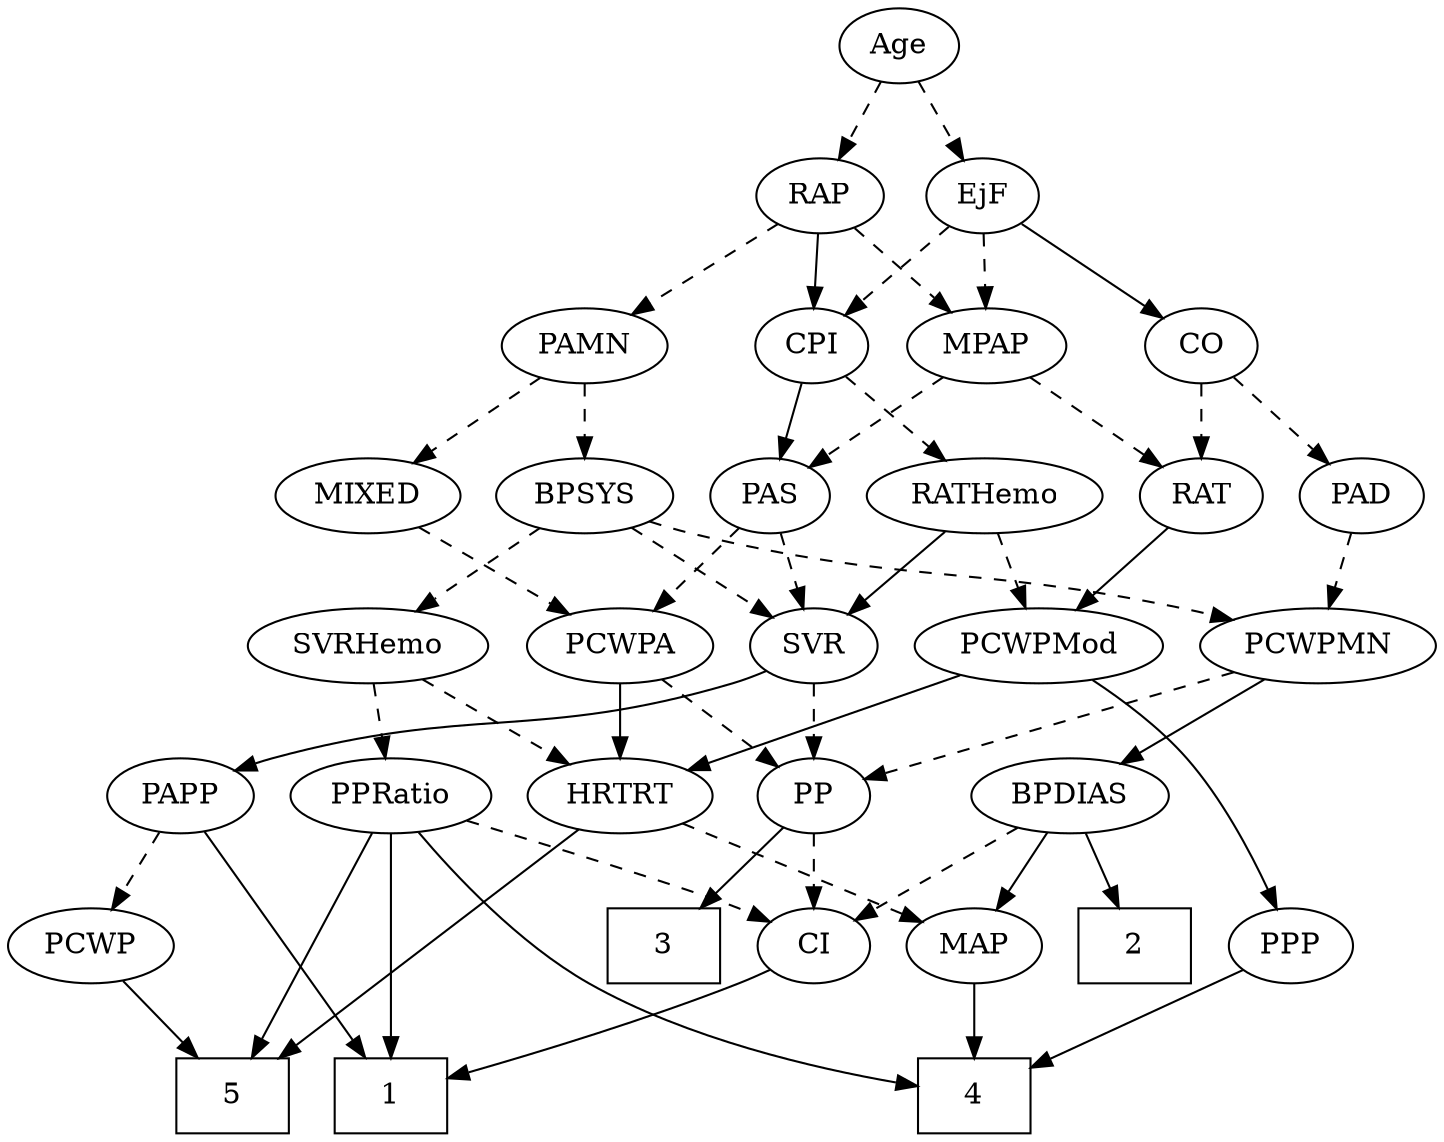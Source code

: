 strict digraph {
	graph [bb="0,0,603.6,540"];
	node [label="\N"];
	1	[height=0.5,
		pos="509,18",
		shape=box,
		width=0.75];
	2	[height=0.5,
		pos="99,90",
		shape=box,
		width=0.75];
	3	[height=0.5,
		pos="361,90",
		shape=box,
		width=0.75];
	4	[height=0.5,
		pos="175,18",
		shape=box,
		width=0.75];
	5	[height=0.5,
		pos="437,18",
		shape=box,
		width=0.75];
	Age	[height=0.5,
		pos="239,522",
		width=0.75];
	EjF	[height=0.5,
		pos="203,450",
		width=0.75];
	Age -> EjF	[pos="e,211.3,467.15 230.65,504.76 226.29,496.28 220.85,485.71 215.96,476.2",
		style=dashed];
	RAP	[height=0.5,
		pos="278,450",
		width=0.77632];
	Age -> RAP	[pos="e,269,467.15 248.05,504.76 252.82,496.19 258.78,485.49 264.13,475.9",
		style=dashed];
	MPAP	[height=0.5,
		pos="200,378",
		width=0.97491];
	EjF -> MPAP	[pos="e,200.73,396.1 202.26,431.7 201.93,423.98 201.53,414.71 201.16,406.11",
		style=dashed];
	CO	[height=0.5,
		pos="120,378",
		width=0.75];
	EjF -> CO	[pos="e,136.08,392.56 186.6,435.17 174.36,424.85 157.45,410.58 143.73,399.01",
		style=solid];
	CPI	[height=0.5,
		pos="280,378",
		width=0.75];
	EjF -> CPI	[pos="e,264.7,392.91 218.58,434.83 229.61,424.81 244.59,411.19 256.99,399.92",
		style=dashed];
	RAP -> MPAP	[pos="e,216.57,393.87 262.22,434.83 251.33,425.07 236.66,411.9 224.3,400.8",
		style=dashed];
	PAMN	[height=0.5,
		pos="402,378",
		width=1.011];
	RAP -> PAMN	[pos="e,378.96,392 298.48,437.44 317.94,426.45 347.52,409.76 370.08,397.02",
		style=dashed];
	RAP -> CPI	[pos="e,279.51,396.1 278.49,431.7 278.71,423.98 278.98,414.71 279.23,406.11",
		style=solid];
	MIXED	[height=0.5,
		pos="402,306",
		width=1.1193];
	PCWPA	[height=0.5,
		pos="290,234",
		width=1.1555];
	MIXED -> PCWPA	[pos="e,312.74,249.21 379.6,291 362.93,280.58 339.94,266.21 321.42,254.64",
		style=dashed];
	PAS	[height=0.5,
		pos="200,306",
		width=0.75];
	MPAP -> PAS	[pos="e,200,324.1 200,359.7 200,351.98 200,342.71 200,334.11",
		style=dashed];
	RAT	[height=0.5,
		pos="52,306",
		width=0.75827];
	MPAP -> RAT	[pos="e,73.848,317.33 174.89,365.13 149.52,353.12 110.25,334.55 82.96,321.64",
		style=dashed];
	BPSYS	[height=0.5,
		pos="498,306",
		width=1.0471];
	SVR	[height=0.5,
		pos="497,234",
		width=0.77632];
	BPSYS -> SVR	[pos="e,497.24,252.1 497.75,287.7 497.64,279.98 497.51,270.71 497.39,262.11",
		style=dashed];
	PCWPMN	[height=0.5,
		pos="179,234",
		width=1.3902];
	BPSYS -> PCWPMN	[pos="e,215.97,246.15 469.93,293.92 463.76,291.75 457.21,289.64 451,288 358.58,263.65 332.22,273.06 239,252 234.67,251.02 230.18,249.92 \
225.7,248.76",
		style=dashed];
	SVRHemo	[height=0.5,
		pos="401,234",
		width=1.3902];
	BPSYS -> SVRHemo	[pos="e,422.42,250.46 477.9,290.5 464.23,280.63 445.91,267.41 430.58,256.35",
		style=dashed];
	PAD	[height=0.5,
		pos="126,306",
		width=0.79437];
	PAD -> PCWPMN	[pos="e,166.53,251.47 137.76,289.46 144.43,280.65 152.93,269.43 160.48,259.46",
		style=dashed];
	CO -> PAD	[pos="e,124.53,324.1 121.48,359.7 122.14,351.98 122.94,342.71 123.68,334.11",
		style=dashed];
	CO -> RAT	[pos="e,66.072,321.49 105.91,362.5 96.428,352.73 83.756,339.69 73.08,328.7",
		style=dashed];
	PAS -> SVR	[pos="e,475.86,245.9 220.54,294.09 225.5,291.8 230.85,289.59 236,288 332.32,258.18 363.52,281.32 460,252 462.14,251.35 464.32,250.6 466.5,\
249.78",
		style=dashed];
	PAS -> PCWPA	[pos="e,270.65,250.05 216.93,291.83 229.82,281.81 247.82,267.81 262.73,256.21",
		style=dashed];
	PAMN -> MIXED	[pos="e,402,324.1 402,359.7 402,351.98 402,342.71 402,334.11",
		style=dashed];
	PAMN -> BPSYS	[pos="e,478.13,321.49 421.89,362.5 435.79,352.36 454.55,338.68 469.97,327.44",
		style=dashed];
	RATHemo	[height=0.5,
		pos="294,306",
		width=1.3721];
	RATHemo -> SVR	[pos="e,475.28,245.51 330.59,293.89 371.84,281.26 436.24,261.21 460,252 461.88,251.27 463.8,250.49 465.72,249.69",
		style=solid];
	PCWPMod	[height=0.5,
		pos="57,234",
		width=1.4443];
	RATHemo -> PCWPMod	[pos="e,95.342,246.32 256.97,294.06 216.06,281.98 150.04,262.48 105.15,249.22",
		style=dashed];
	CPI -> PAS	[pos="e,215.77,320.8 264.19,363.17 252.58,353.01 236.61,339.03 223.5,327.56",
		style=solid];
	CPI -> RATHemo	[pos="e,290.54,324.28 283.39,360.05 284.93,352.35 286.79,343.03 288.53,334.36",
		style=dashed];
	RAT -> PCWPMod	[pos="e,55.778,252.1 53.236,287.7 53.787,279.98 54.449,270.71 55.063,262.11",
		style=solid];
	PP	[height=0.5,
		pos="325,162",
		width=0.75];
	SVR -> PP	[pos="e,347.64,172.24 475.19,222.71 470.22,220.44 464.95,218.09 460,216 419.18,198.74 408.21,196.32 367,180 363.76,178.72 360.38,177.37 \
357,176.01",
		style=dashed];
	PAPP	[height=0.5,
		pos="555,162",
		width=0.88464];
	SVR -> PAPP	[pos="e,542.04,178.64 509.59,217.81 517.16,208.67 526.95,196.85 535.51,186.52",
		style=solid];
	PPP	[height=0.5,
		pos="27,90",
		width=0.75];
	PCWPMod -> PPP	[pos="e,30.632,108.19 53.381,215.87 48.246,191.56 38.793,146.82 32.707,118.01",
		style=solid];
	HRTRT	[height=0.5,
		pos="240,162",
		width=1.1013];
	PCWPMod -> HRTRT	[pos="e,210.58,174.26 90.565,220.16 121.7,208.25 168.05,190.52 200.86,177.97",
		style=solid];
	PCWPA -> PP	[pos="e,316.85,179.31 298.47,216.05 302.62,207.77 307.69,197.62 312.29,188.42",
		style=dashed];
	PCWPA -> HRTRT	[pos="e,251.76,179.47 278.15,216.41 272.05,207.87 264.48,197.28 257.71,187.79",
		style=solid];
	BPDIAS	[height=0.5,
		pos="140,162",
		width=1.1735];
	PCWPMN -> BPDIAS	[pos="e,149.35,179.79 169.56,216.05 164.96,207.8 159.33,197.7 154.23,188.54",
		style=solid];
	PCWPMN -> PP	[pos="e,303.78,173.17 207.84,219.17 232.9,207.16 269.07,189.82 294.58,177.59",
		style=dashed];
	PPRatio	[height=0.5,
		pos="416,162",
		width=1.1013];
	SVRHemo -> PPRatio	[pos="e,412.33,180.1 404.71,215.7 406.36,207.98 408.35,198.71 410.19,190.11",
		style=dashed];
	SVRHemo -> HRTRT	[pos="e,267.59,175 370.34,219.67 343.81,208.14 305.39,191.43 277.13,179.14",
		style=dashed];
	BPDIAS -> 2	[pos="e,109.22,108.45 130.28,144.41 125.52,136.28 119.68,126.31 114.34,117.18",
		style=solid];
	MAP	[height=0.5,
		pos="175,90",
		width=0.84854];
	BPDIAS -> MAP	[pos="e,166.61,107.79 148.47,144.05 152.56,135.89 157.54,125.91 162.09,116.82",
		style=solid];
	CI	[height=0.5,
		pos="289,90",
		width=0.75];
	BPDIAS -> CI	[pos="e,267.63,101.04 167.33,148.16 193.07,136.07 231.57,117.98 258.34,105.4",
		style=dashed];
	MAP -> 4	[pos="e,175,36.104 175,71.697 175,63.983 175,54.712 175,46.112",
		style=solid];
	PP -> 3	[pos="e,352.19,108.12 333.35,144.76 337.54,136.61 342.73,126.53 347.47,117.31",
		style=solid];
	PP -> CI	[pos="e,297.3,107.15 316.65,144.76 312.29,136.28 306.85,125.71 301.96,116.2",
		style=dashed];
	PPP -> 4	[pos="e,147.92,31.806 48.52,78.821 72.146,67.647 110.47,49.519 138.75,36.143",
		style=solid];
	PPRatio -> 1	[pos="e,497.64,36.346 426.85,144.43 442.92,119.9 473.17,73.703 492.14,44.739",
		style=solid];
	PPRatio -> 4	[pos="e,202.21,21.885 417.37,143.77 417.96,123.77 415.65,91.106 397,72 371.59,45.975 268.47,30.021 212.15,23.077",
		style=solid];
	PPRatio -> 5	[pos="e,436.56,36.174 421.33,143.99 424.35,133.67 427.93,120.2 430,108 433.48,87.501 435.24,64.045 436.12,46.361",
		style=solid];
	PPRatio -> CI	[pos="e,309.33,102.2 391.81,147.67 370.91,136.15 340.63,119.46 318.34,107.17",
		style=dashed];
	PCWP	[height=0.5,
		pos="555,90",
		width=0.97491];
	PCWP -> 5	[pos="e,464.07,35.057 532.81,75.834 515.9,65.805 492.28,51.795 472.73,40.194",
		style=solid];
	CI -> 1	[pos="e,481.72,32.58 309.64,78.38 314.59,76.078 319.92,73.797 325,72 385.96,50.445 407.26,57.812 472.25,35.876",
		style=solid];
	PAPP -> 1	[pos="e,536.43,26.899 571.48,146.23 589.37,128.34 613.54,97.439 599,72 587.61,52.068 565.47,38.888 546,30.657",
		style=solid];
	PAPP -> PCWP	[pos="e,555,108.1 555,143.7 555,135.98 555,126.71 555,118.11",
		style=dashed];
	HRTRT -> 5	[pos="e,409.74,18.3 237.44,143.69 235.54,123.92 235.75,91.763 253,72 289.68,29.983 357.32,20.275 399.58,18.575",
		style=solid];
	HRTRT -> MAP	[pos="e,189.24,106.34 225.25,145.12 216.65,135.86 205.67,124.03 196.16,113.79",
		style=dashed];
}
